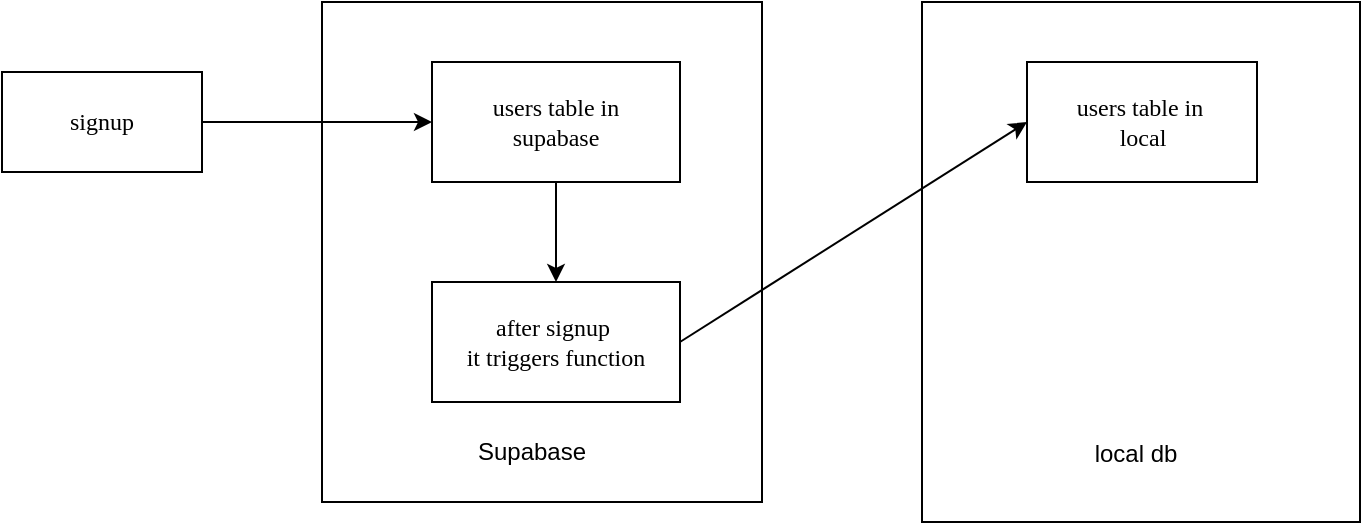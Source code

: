 <mxfile>
    <diagram id="ocREVsCjqQGwLtz-Qopb" name="Page-1">
        <mxGraphModel dx="316" dy="376" grid="1" gridSize="10" guides="1" tooltips="1" connect="1" arrows="1" fold="1" page="1" pageScale="1" pageWidth="850" pageHeight="1100" math="0" shadow="0">
            <root>
                <mxCell id="0"/>
                <mxCell id="1" parent="0"/>
                <mxCell id="3" value="&lt;font face=&quot;Comic Sans MS&quot;&gt;signup&lt;/font&gt;" style="rounded=0;whiteSpace=wrap;html=1;" parent="1" vertex="1">
                    <mxGeometry x="961" y="225" width="100" height="50" as="geometry"/>
                </mxCell>
                <mxCell id="4" value="" style="rounded=0;whiteSpace=wrap;html=1;" parent="1" vertex="1">
                    <mxGeometry x="1121" y="190" width="220" height="250" as="geometry"/>
                </mxCell>
                <mxCell id="12" style="edgeStyle=none;html=1;exitX=0.5;exitY=1;exitDx=0;exitDy=0;entryX=0.5;entryY=0;entryDx=0;entryDy=0;fontFamily=Comic Sans MS;" parent="1" source="5" target="6" edge="1">
                    <mxGeometry relative="1" as="geometry"/>
                </mxCell>
                <mxCell id="5" value="&lt;font face=&quot;Comic Sans MS&quot;&gt;users table in&lt;br&gt;supabase&lt;br&gt;&lt;/font&gt;" style="rounded=0;whiteSpace=wrap;html=1;" parent="1" vertex="1">
                    <mxGeometry x="1176" y="220" width="124" height="60" as="geometry"/>
                </mxCell>
                <mxCell id="6" value="&lt;font face=&quot;Comic Sans MS&quot;&gt;after signup&amp;nbsp;&lt;br&gt;it triggers function&lt;br&gt;&lt;/font&gt;" style="rounded=0;whiteSpace=wrap;html=1;" parent="1" vertex="1">
                    <mxGeometry x="1176" y="330" width="124" height="60" as="geometry"/>
                </mxCell>
                <mxCell id="9" style="edgeStyle=none;html=1;exitX=1;exitY=0.5;exitDx=0;exitDy=0;fontFamily=Comic Sans MS;" parent="1" source="3" target="5" edge="1">
                    <mxGeometry relative="1" as="geometry"/>
                </mxCell>
                <mxCell id="13" value="Supabase" style="text;html=1;strokeColor=none;fillColor=none;align=center;verticalAlign=middle;whiteSpace=wrap;rounded=0;" vertex="1" parent="1">
                    <mxGeometry x="1196" y="400" width="60" height="30" as="geometry"/>
                </mxCell>
                <mxCell id="14" value="" style="rounded=0;whiteSpace=wrap;html=1;" vertex="1" parent="1">
                    <mxGeometry x="1421" y="190" width="219" height="260" as="geometry"/>
                </mxCell>
                <mxCell id="15" value="&lt;font face=&quot;Comic Sans MS&quot;&gt;users table in&amp;nbsp;&lt;br&gt;local&lt;br&gt;&lt;/font&gt;" style="rounded=0;whiteSpace=wrap;html=1;" vertex="1" parent="1">
                    <mxGeometry x="1473.5" y="220" width="115" height="60" as="geometry"/>
                </mxCell>
                <mxCell id="16" style="edgeStyle=none;html=1;exitX=1;exitY=0.5;exitDx=0;exitDy=0;entryX=0;entryY=0.5;entryDx=0;entryDy=0;" edge="1" parent="1" source="6" target="15">
                    <mxGeometry relative="1" as="geometry"/>
                </mxCell>
                <mxCell id="17" value="local db" style="text;html=1;strokeColor=none;fillColor=none;align=center;verticalAlign=middle;whiteSpace=wrap;rounded=0;" vertex="1" parent="1">
                    <mxGeometry x="1498" y="401" width="60" height="30" as="geometry"/>
                </mxCell>
            </root>
        </mxGraphModel>
    </diagram>
</mxfile>